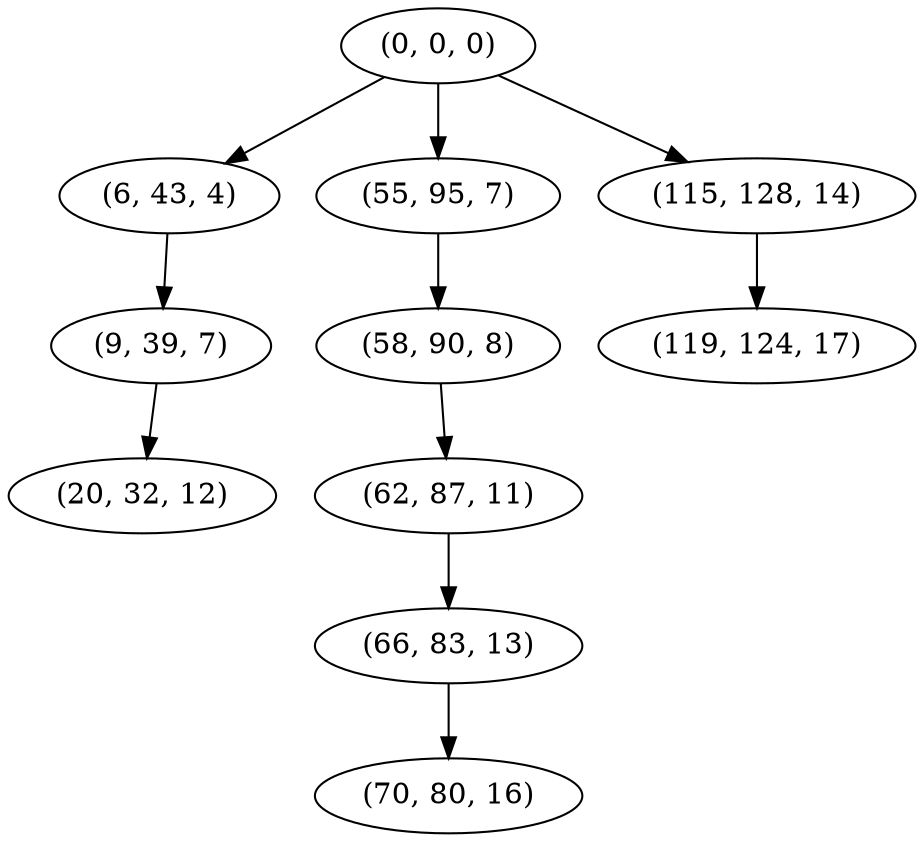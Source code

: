 digraph tree {
    "(0, 0, 0)";
    "(6, 43, 4)";
    "(9, 39, 7)";
    "(20, 32, 12)";
    "(55, 95, 7)";
    "(58, 90, 8)";
    "(62, 87, 11)";
    "(66, 83, 13)";
    "(70, 80, 16)";
    "(115, 128, 14)";
    "(119, 124, 17)";
    "(0, 0, 0)" -> "(6, 43, 4)";
    "(0, 0, 0)" -> "(55, 95, 7)";
    "(0, 0, 0)" -> "(115, 128, 14)";
    "(6, 43, 4)" -> "(9, 39, 7)";
    "(9, 39, 7)" -> "(20, 32, 12)";
    "(55, 95, 7)" -> "(58, 90, 8)";
    "(58, 90, 8)" -> "(62, 87, 11)";
    "(62, 87, 11)" -> "(66, 83, 13)";
    "(66, 83, 13)" -> "(70, 80, 16)";
    "(115, 128, 14)" -> "(119, 124, 17)";
}
